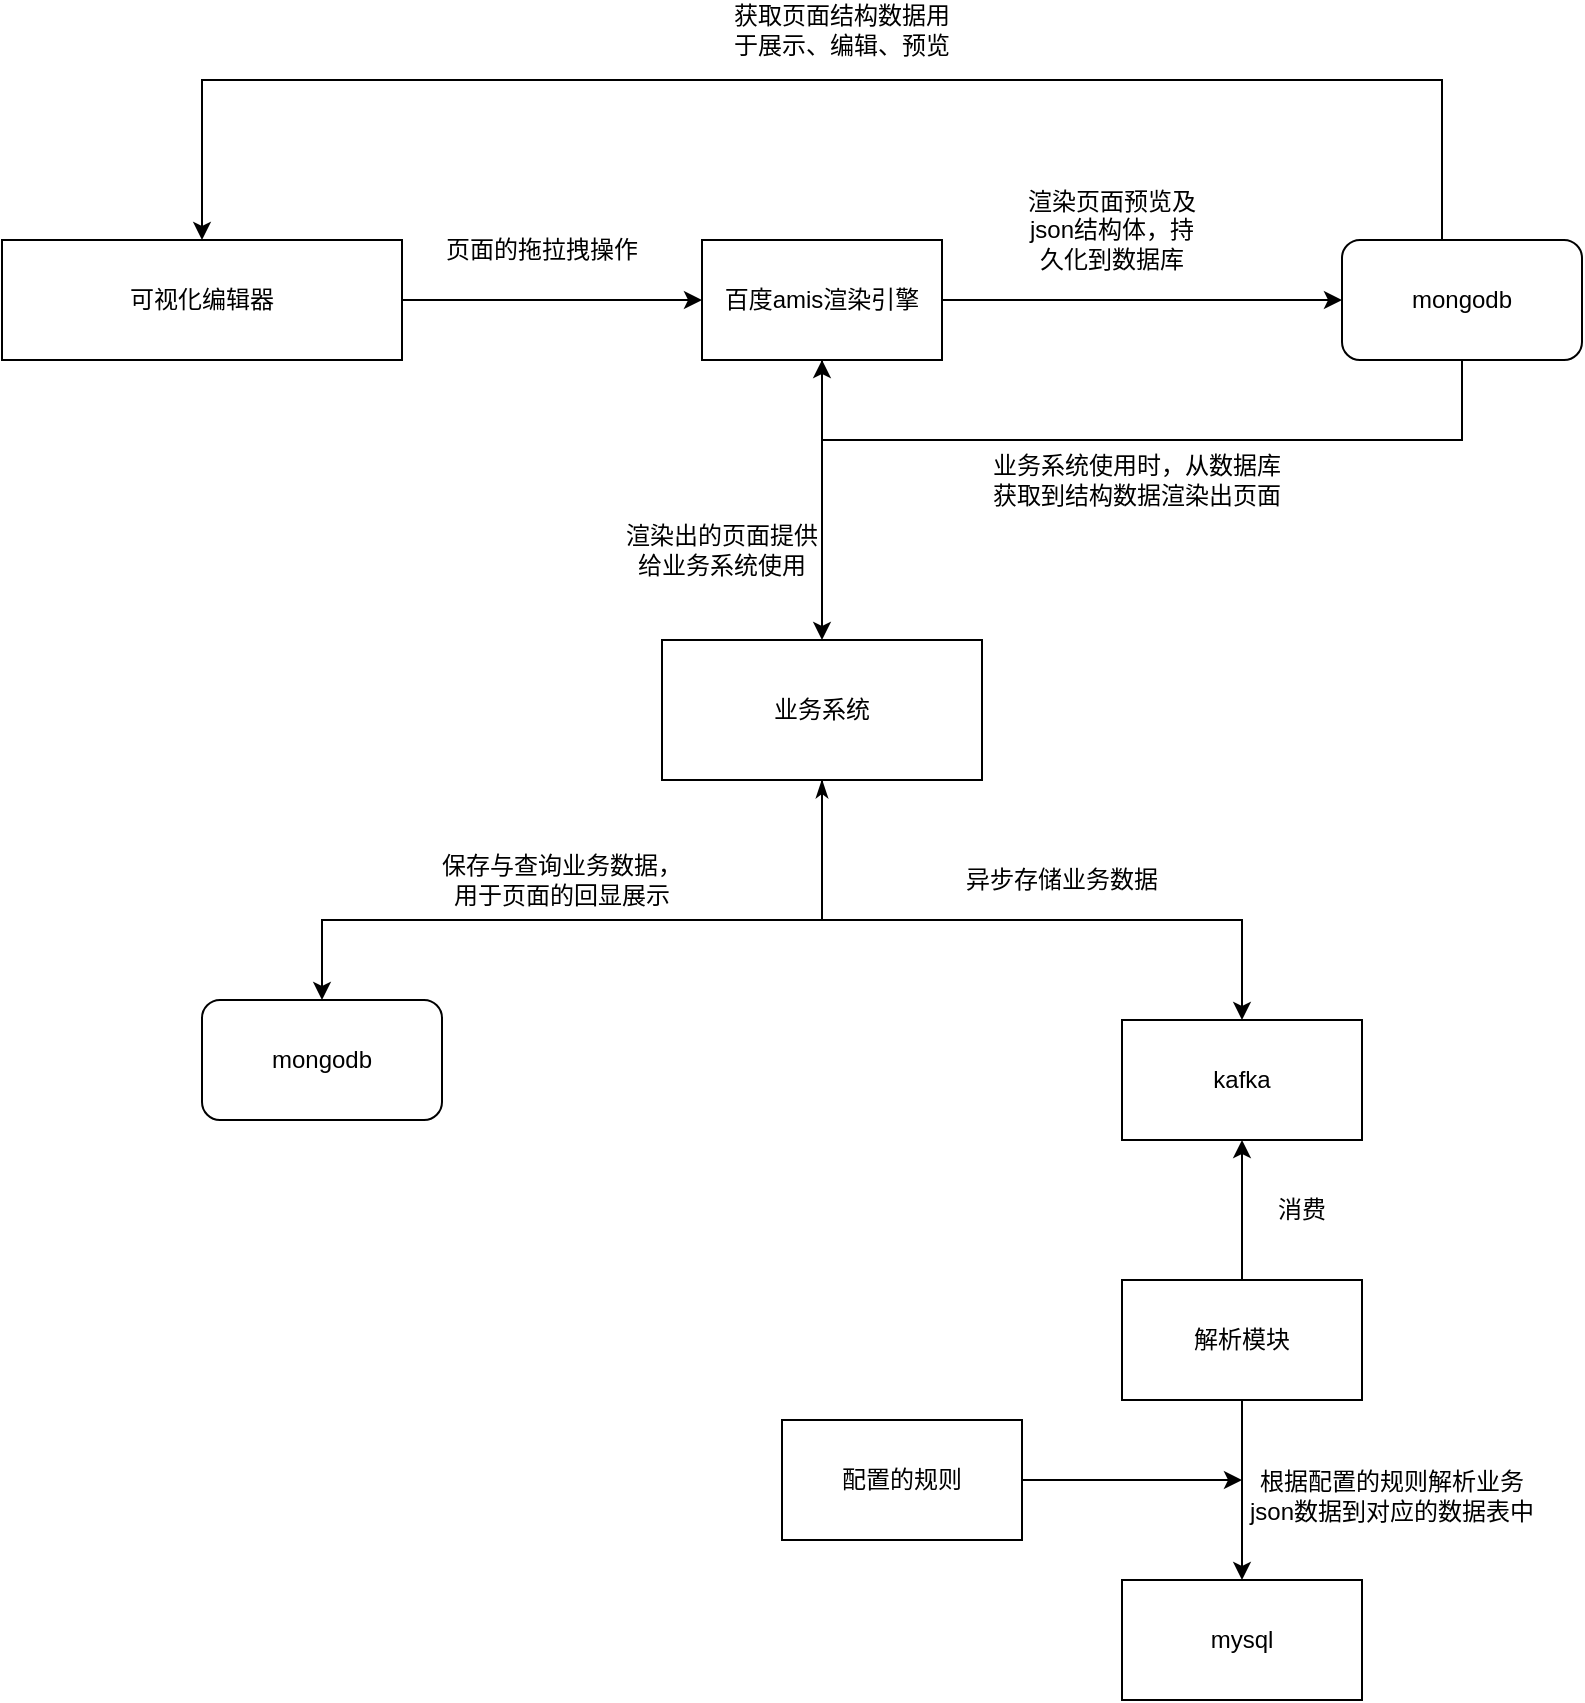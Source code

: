<mxfile version="17.2.5" type="device"><diagram id="Gw1WCnoR5nNzKmPmtfD9" name="第 1 页"><mxGraphModel dx="2268" dy="748" grid="1" gridSize="10" guides="1" tooltips="1" connect="1" arrows="1" fold="1" page="1" pageScale="1" pageWidth="827" pageHeight="1169" math="0" shadow="0"><root><mxCell id="0"/><mxCell id="1" parent="0"/><mxCell id="P7kI7yUBTR0baPrvYz73-29" style="edgeStyle=orthogonalEdgeStyle;rounded=0;orthogonalLoop=1;jettySize=auto;html=1;entryX=0;entryY=0.5;entryDx=0;entryDy=0;" edge="1" parent="1" source="P7kI7yUBTR0baPrvYz73-1" target="P7kI7yUBTR0baPrvYz73-5"><mxGeometry relative="1" as="geometry"><mxPoint x="340" y="330" as="targetPoint"/></mxGeometry></mxCell><mxCell id="P7kI7yUBTR0baPrvYz73-34" style="edgeStyle=orthogonalEdgeStyle;rounded=0;orthogonalLoop=1;jettySize=auto;html=1;" edge="1" parent="1" source="P7kI7yUBTR0baPrvYz73-1" target="P7kI7yUBTR0baPrvYz73-2"><mxGeometry relative="1" as="geometry"/></mxCell><mxCell id="P7kI7yUBTR0baPrvYz73-1" value="百度amis渲染引擎" style="rounded=0;whiteSpace=wrap;html=1;" vertex="1" parent="1"><mxGeometry x="30" y="300" width="120" height="60" as="geometry"/></mxCell><mxCell id="P7kI7yUBTR0baPrvYz73-38" style="edgeStyle=orthogonalEdgeStyle;rounded=0;orthogonalLoop=1;jettySize=auto;html=1;entryX=0.5;entryY=0;entryDx=0;entryDy=0;startArrow=classicThin;startFill=1;" edge="1" parent="1" source="P7kI7yUBTR0baPrvYz73-2" target="P7kI7yUBTR0baPrvYz73-37"><mxGeometry relative="1" as="geometry"><Array as="points"><mxPoint x="90" y="640"/><mxPoint x="-160" y="640"/></Array></mxGeometry></mxCell><mxCell id="P7kI7yUBTR0baPrvYz73-39" style="edgeStyle=orthogonalEdgeStyle;rounded=0;orthogonalLoop=1;jettySize=auto;html=1;" edge="1" parent="1"><mxGeometry relative="1" as="geometry"><mxPoint x="90" y="570" as="sourcePoint"/><mxPoint x="300" y="690" as="targetPoint"/><Array as="points"><mxPoint x="90" y="640"/><mxPoint x="300" y="640"/></Array></mxGeometry></mxCell><mxCell id="P7kI7yUBTR0baPrvYz73-2" value="业务系统" style="rounded=0;whiteSpace=wrap;html=1;" vertex="1" parent="1"><mxGeometry x="10" y="500" width="160" height="70" as="geometry"/></mxCell><mxCell id="P7kI7yUBTR0baPrvYz73-28" style="edgeStyle=orthogonalEdgeStyle;rounded=0;orthogonalLoop=1;jettySize=auto;html=1;entryX=0;entryY=0.5;entryDx=0;entryDy=0;" edge="1" parent="1" source="P7kI7yUBTR0baPrvYz73-3" target="P7kI7yUBTR0baPrvYz73-1"><mxGeometry relative="1" as="geometry"/></mxCell><mxCell id="P7kI7yUBTR0baPrvYz73-3" value="可视化编辑器" style="rounded=0;whiteSpace=wrap;html=1;" vertex="1" parent="1"><mxGeometry x="-320" y="300" width="200" height="60" as="geometry"/></mxCell><mxCell id="P7kI7yUBTR0baPrvYz73-31" style="edgeStyle=orthogonalEdgeStyle;rounded=0;orthogonalLoop=1;jettySize=auto;html=1;entryX=0.5;entryY=1;entryDx=0;entryDy=0;" edge="1" parent="1" source="P7kI7yUBTR0baPrvYz73-5" target="P7kI7yUBTR0baPrvYz73-1"><mxGeometry relative="1" as="geometry"><Array as="points"><mxPoint x="410" y="400"/><mxPoint x="90" y="400"/></Array></mxGeometry></mxCell><mxCell id="P7kI7yUBTR0baPrvYz73-52" style="edgeStyle=orthogonalEdgeStyle;rounded=0;orthogonalLoop=1;jettySize=auto;html=1;entryX=0.5;entryY=0;entryDx=0;entryDy=0;startArrow=none;startFill=0;" edge="1" parent="1" source="P7kI7yUBTR0baPrvYz73-5" target="P7kI7yUBTR0baPrvYz73-3"><mxGeometry relative="1" as="geometry"><Array as="points"><mxPoint x="400" y="220"/><mxPoint x="-220" y="220"/></Array></mxGeometry></mxCell><mxCell id="P7kI7yUBTR0baPrvYz73-5" value="mongodb" style="rounded=1;whiteSpace=wrap;html=1;" vertex="1" parent="1"><mxGeometry x="350" y="300" width="120" height="60" as="geometry"/></mxCell><mxCell id="P7kI7yUBTR0baPrvYz73-8" value="页面的拖拉拽操作" style="text;html=1;strokeColor=none;fillColor=none;align=center;verticalAlign=middle;whiteSpace=wrap;rounded=0;" vertex="1" parent="1"><mxGeometry x="-110" y="290" width="120" height="30" as="geometry"/></mxCell><mxCell id="P7kI7yUBTR0baPrvYz73-12" value="保存与查询业务数据，&lt;br&gt;用于页面的回显展示" style="text;html=1;strokeColor=none;fillColor=none;align=center;verticalAlign=middle;whiteSpace=wrap;rounded=0;" vertex="1" parent="1"><mxGeometry x="-120" y="600" width="160" height="40" as="geometry"/></mxCell><mxCell id="P7kI7yUBTR0baPrvYz73-30" value="渲染页面预览及json结构体，持久化到数据库" style="text;html=1;strokeColor=none;fillColor=none;align=center;verticalAlign=middle;whiteSpace=wrap;rounded=0;" vertex="1" parent="1"><mxGeometry x="190" y="280" width="90" height="30" as="geometry"/></mxCell><mxCell id="P7kI7yUBTR0baPrvYz73-33" value="业务系统使用时，从数据库获取到结构数据渲染出页面" style="text;html=1;strokeColor=none;fillColor=none;align=center;verticalAlign=middle;whiteSpace=wrap;rounded=0;" vertex="1" parent="1"><mxGeometry x="170" y="410" width="155" height="20" as="geometry"/></mxCell><mxCell id="P7kI7yUBTR0baPrvYz73-36" value="渲染出的页面提供给业务系统使用" style="text;html=1;strokeColor=none;fillColor=none;align=center;verticalAlign=middle;whiteSpace=wrap;rounded=0;" vertex="1" parent="1"><mxGeometry x="-10" y="440" width="100" height="30" as="geometry"/></mxCell><mxCell id="P7kI7yUBTR0baPrvYz73-37" value="mongodb" style="rounded=1;whiteSpace=wrap;html=1;" vertex="1" parent="1"><mxGeometry x="-220" y="680" width="120" height="60" as="geometry"/></mxCell><mxCell id="P7kI7yUBTR0baPrvYz73-40" value="异步存储业务数据" style="text;html=1;strokeColor=none;fillColor=none;align=center;verticalAlign=middle;whiteSpace=wrap;rounded=0;" vertex="1" parent="1"><mxGeometry x="130" y="600" width="160" height="40" as="geometry"/></mxCell><mxCell id="P7kI7yUBTR0baPrvYz73-41" value="kafka" style="rounded=0;whiteSpace=wrap;html=1;" vertex="1" parent="1"><mxGeometry x="240" y="690" width="120" height="60" as="geometry"/></mxCell><mxCell id="P7kI7yUBTR0baPrvYz73-45" style="edgeStyle=orthogonalEdgeStyle;rounded=0;orthogonalLoop=1;jettySize=auto;html=1;entryX=0.5;entryY=1;entryDx=0;entryDy=0;" edge="1" parent="1" source="P7kI7yUBTR0baPrvYz73-43" target="P7kI7yUBTR0baPrvYz73-41"><mxGeometry relative="1" as="geometry"/></mxCell><mxCell id="P7kI7yUBTR0baPrvYz73-48" style="edgeStyle=orthogonalEdgeStyle;rounded=0;orthogonalLoop=1;jettySize=auto;html=1;entryX=0.5;entryY=0;entryDx=0;entryDy=0;" edge="1" parent="1" source="P7kI7yUBTR0baPrvYz73-43" target="P7kI7yUBTR0baPrvYz73-47"><mxGeometry relative="1" as="geometry"/></mxCell><mxCell id="P7kI7yUBTR0baPrvYz73-43" value="解析模块" style="rounded=0;whiteSpace=wrap;html=1;" vertex="1" parent="1"><mxGeometry x="240" y="820" width="120" height="60" as="geometry"/></mxCell><mxCell id="P7kI7yUBTR0baPrvYz73-46" value="消费" style="text;html=1;strokeColor=none;fillColor=none;align=center;verticalAlign=middle;whiteSpace=wrap;rounded=0;" vertex="1" parent="1"><mxGeometry x="300" y="770" width="60" height="30" as="geometry"/></mxCell><mxCell id="P7kI7yUBTR0baPrvYz73-47" value="mysql" style="rounded=0;whiteSpace=wrap;html=1;" vertex="1" parent="1"><mxGeometry x="240" y="970" width="120" height="60" as="geometry"/></mxCell><mxCell id="P7kI7yUBTR0baPrvYz73-50" style="edgeStyle=orthogonalEdgeStyle;rounded=0;orthogonalLoop=1;jettySize=auto;html=1;" edge="1" parent="1" source="P7kI7yUBTR0baPrvYz73-49"><mxGeometry relative="1" as="geometry"><mxPoint x="300" y="920" as="targetPoint"/></mxGeometry></mxCell><mxCell id="P7kI7yUBTR0baPrvYz73-49" value="配置的规则" style="rounded=0;whiteSpace=wrap;html=1;" vertex="1" parent="1"><mxGeometry x="70" y="890" width="120" height="60" as="geometry"/></mxCell><mxCell id="P7kI7yUBTR0baPrvYz73-51" value="根据配置的规则解析业务json数据到对应的数据表中" style="text;html=1;strokeColor=none;fillColor=none;align=center;verticalAlign=middle;whiteSpace=wrap;rounded=0;" vertex="1" parent="1"><mxGeometry x="300" y="905" width="150" height="45" as="geometry"/></mxCell><mxCell id="P7kI7yUBTR0baPrvYz73-53" value="获取页面结构数据用于展示、编辑、预览" style="text;html=1;strokeColor=none;fillColor=none;align=center;verticalAlign=middle;whiteSpace=wrap;rounded=0;" vertex="1" parent="1"><mxGeometry x="40" y="180" width="120" height="30" as="geometry"/></mxCell></root></mxGraphModel></diagram></mxfile>
